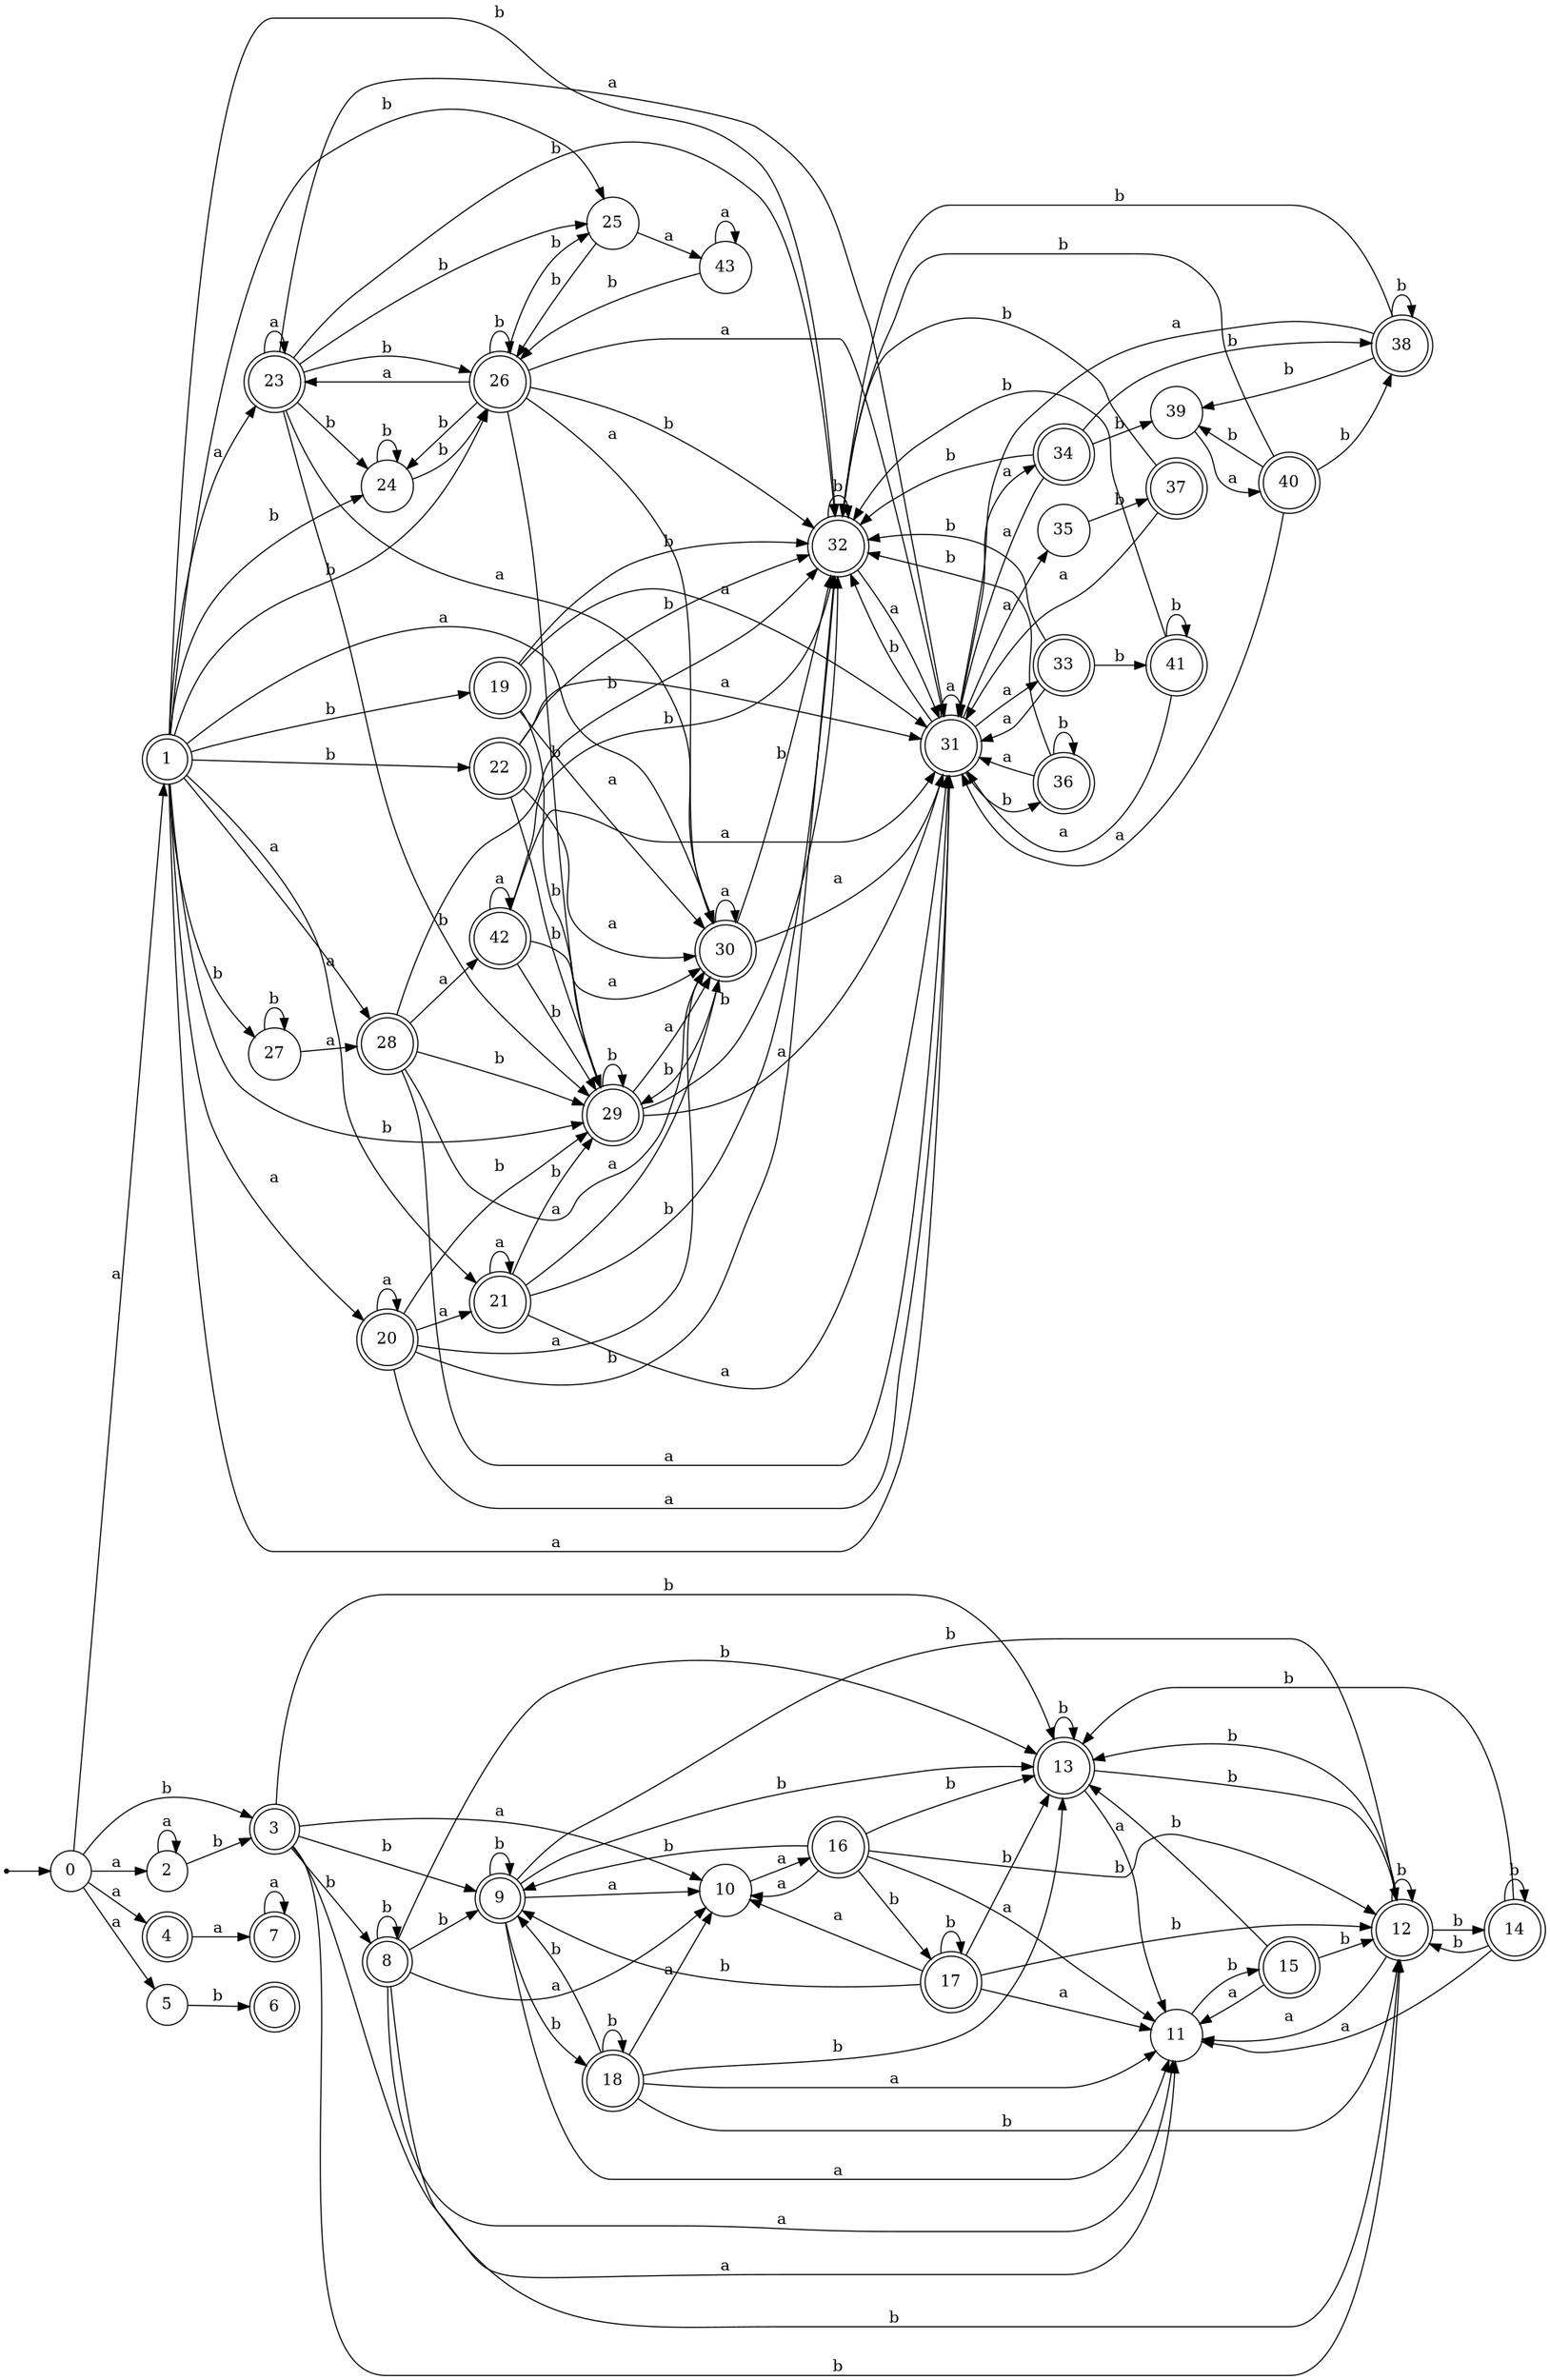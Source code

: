 digraph finite_state_machine {
rankdir=LR;
size="20,20";
node [shape = point]; "dummy0"
node [shape = circle]; "0";
"dummy0" -> "0";
node [shape = doublecircle]; "1";node [shape = circle]; "2";
node [shape = doublecircle]; "3";node [shape = doublecircle]; "4";node [shape = circle]; "5";
node [shape = doublecircle]; "6";node [shape = doublecircle]; "7";node [shape = doublecircle]; "8";node [shape = doublecircle]; "9";node [shape = circle]; "10";
node [shape = circle]; "11";
node [shape = doublecircle]; "12";node [shape = doublecircle]; "13";node [shape = doublecircle]; "14";node [shape = doublecircle]; "15";node [shape = doublecircle]; "16";node [shape = doublecircle]; "17";node [shape = doublecircle]; "18";node [shape = doublecircle]; "19";node [shape = doublecircle]; "20";node [shape = doublecircle]; "21";node [shape = doublecircle]; "22";node [shape = doublecircle]; "23";node [shape = circle]; "24";
node [shape = circle]; "25";
node [shape = doublecircle]; "26";node [shape = circle]; "27";
node [shape = doublecircle]; "28";node [shape = doublecircle]; "29";node [shape = doublecircle]; "30";node [shape = doublecircle]; "31";node [shape = doublecircle]; "32";node [shape = doublecircle]; "33";node [shape = doublecircle]; "34";node [shape = circle]; "35";
node [shape = doublecircle]; "36";node [shape = doublecircle]; "37";node [shape = doublecircle]; "38";node [shape = circle]; "39";
node [shape = doublecircle]; "40";node [shape = doublecircle]; "41";node [shape = doublecircle]; "42";node [shape = circle]; "43";
"0" -> "1" [label = "a"];
 "0" -> "2" [label = "a"];
 "0" -> "4" [label = "a"];
 "0" -> "5" [label = "a"];
 "0" -> "3" [label = "b"];
 "5" -> "6" [label = "b"];
 "4" -> "7" [label = "a"];
 "7" -> "7" [label = "a"];
 "3" -> "8" [label = "b"];
 "3" -> "9" [label = "b"];
 "3" -> "12" [label = "b"];
 "3" -> "13" [label = "b"];
 "3" -> "10" [label = "a"];
 "3" -> "11" [label = "a"];
 "13" -> "12" [label = "b"];
 "13" -> "13" [label = "b"];
 "13" -> "11" [label = "a"];
 "12" -> "12" [label = "b"];
 "12" -> "13" [label = "b"];
 "12" -> "14" [label = "b"];
 "12" -> "11" [label = "a"];
 "14" -> "12" [label = "b"];
 "14" -> "13" [label = "b"];
 "14" -> "14" [label = "b"];
 "14" -> "11" [label = "a"];
 "11" -> "15" [label = "b"];
 "15" -> "11" [label = "a"];
 "15" -> "12" [label = "b"];
 "15" -> "13" [label = "b"];
 "10" -> "16" [label = "a"];
 "16" -> "10" [label = "a"];
 "16" -> "11" [label = "a"];
 "16" -> "17" [label = "b"];
 "16" -> "12" [label = "b"];
 "16" -> "13" [label = "b"];
 "16" -> "9" [label = "b"];
 "17" -> "17" [label = "b"];
 "17" -> "12" [label = "b"];
 "17" -> "13" [label = "b"];
 "17" -> "9" [label = "b"];
 "17" -> "10" [label = "a"];
 "17" -> "11" [label = "a"];
 "9" -> "9" [label = "b"];
 "9" -> "18" [label = "b"];
 "9" -> "12" [label = "b"];
 "9" -> "13" [label = "b"];
 "9" -> "10" [label = "a"];
 "9" -> "11" [label = "a"];
 "18" -> "9" [label = "b"];
 "18" -> "18" [label = "b"];
 "18" -> "12" [label = "b"];
 "18" -> "13" [label = "b"];
 "18" -> "10" [label = "a"];
 "18" -> "11" [label = "a"];
 "8" -> "8" [label = "b"];
 "8" -> "9" [label = "b"];
 "8" -> "12" [label = "b"];
 "8" -> "13" [label = "b"];
 "8" -> "10" [label = "a"];
 "8" -> "11" [label = "a"];
 "2" -> "2" [label = "a"];
 "2" -> "3" [label = "b"];
 "1" -> "32" [label = "b"];
 "1" -> "19" [label = "b"];
 "1" -> "22" [label = "b"];
 "1" -> "24" [label = "b"];
 "1" -> "25" [label = "b"];
 "1" -> "26" [label = "b"];
 "1" -> "27" [label = "b"];
 "1" -> "29" [label = "b"];
 "1" -> "20" [label = "a"];
 "1" -> "21" [label = "a"];
 "1" -> "23" [label = "a"];
 "1" -> "28" [label = "a"];
 "1" -> "30" [label = "a"];
 "1" -> "31" [label = "a"];
 "32" -> "32" [label = "b"];
 "32" -> "31" [label = "a"];
 "31" -> "33" [label = "a"];
 "31" -> "34" [label = "a"];
 "31" -> "35" [label = "a"];
 "31" -> "31" [label = "a"];
 "31" -> "32" [label = "b"];
 "31" -> "36" [label = "b"];
 "36" -> "32" [label = "b"];
 "36" -> "36" [label = "b"];
 "36" -> "31" [label = "a"];
 "35" -> "37" [label = "b"];
 "37" -> "31" [label = "a"];
 "37" -> "32" [label = "b"];
 "34" -> "32" [label = "b"];
 "34" -> "38" [label = "b"];
 "34" -> "39" [label = "b"];
 "34" -> "31" [label = "a"];
 "39" -> "40" [label = "a"];
 "40" -> "32" [label = "b"];
 "40" -> "38" [label = "b"];
 "40" -> "39" [label = "b"];
 "40" -> "31" [label = "a"];
 "38" -> "32" [label = "b"];
 "38" -> "38" [label = "b"];
 "38" -> "39" [label = "b"];
 "38" -> "31" [label = "a"];
 "33" -> "32" [label = "b"];
 "33" -> "41" [label = "b"];
 "33" -> "31" [label = "a"];
 "41" -> "32" [label = "b"];
 "41" -> "41" [label = "b"];
 "41" -> "31" [label = "a"];
 "30" -> "30" [label = "a"];
 "30" -> "31" [label = "a"];
 "30" -> "32" [label = "b"];
 "30" -> "29" [label = "b"];
 "29" -> "32" [label = "b"];
 "29" -> "29" [label = "b"];
 "29" -> "30" [label = "a"];
 "29" -> "31" [label = "a"];
 "28" -> "42" [label = "a"];
 "28" -> "30" [label = "a"];
 "28" -> "31" [label = "a"];
 "28" -> "32" [label = "b"];
 "28" -> "29" [label = "b"];
 "42" -> "42" [label = "a"];
 "42" -> "30" [label = "a"];
 "42" -> "31" [label = "a"];
 "42" -> "32" [label = "b"];
 "42" -> "29" [label = "b"];
 "27" -> "27" [label = "b"];
 "27" -> "28" [label = "a"];
 "26" -> "32" [label = "b"];
 "26" -> "24" [label = "b"];
 "26" -> "25" [label = "b"];
 "26" -> "26" [label = "b"];
 "26" -> "29" [label = "b"];
 "26" -> "31" [label = "a"];
 "26" -> "30" [label = "a"];
 "26" -> "23" [label = "a"];
 "25" -> "43" [label = "a"];
 "25" -> "26" [label = "b"];
 "43" -> "43" [label = "a"];
 "43" -> "26" [label = "b"];
 "24" -> "24" [label = "b"];
 "24" -> "26" [label = "b"];
 "23" -> "31" [label = "a"];
 "23" -> "30" [label = "a"];
 "23" -> "23" [label = "a"];
 "23" -> "32" [label = "b"];
 "23" -> "24" [label = "b"];
 "23" -> "25" [label = "b"];
 "23" -> "26" [label = "b"];
 "23" -> "29" [label = "b"];
 "22" -> "32" [label = "b"];
 "22" -> "29" [label = "b"];
 "22" -> "30" [label = "a"];
 "22" -> "31" [label = "a"];
 "21" -> "21" [label = "a"];
 "21" -> "30" [label = "a"];
 "21" -> "31" [label = "a"];
 "21" -> "32" [label = "b"];
 "21" -> "29" [label = "b"];
 "20" -> "20" [label = "a"];
 "20" -> "21" [label = "a"];
 "20" -> "30" [label = "a"];
 "20" -> "31" [label = "a"];
 "20" -> "32" [label = "b"];
 "20" -> "29" [label = "b"];
 "19" -> "32" [label = "b"];
 "19" -> "29" [label = "b"];
 "19" -> "30" [label = "a"];
 "19" -> "31" [label = "a"];
 }

